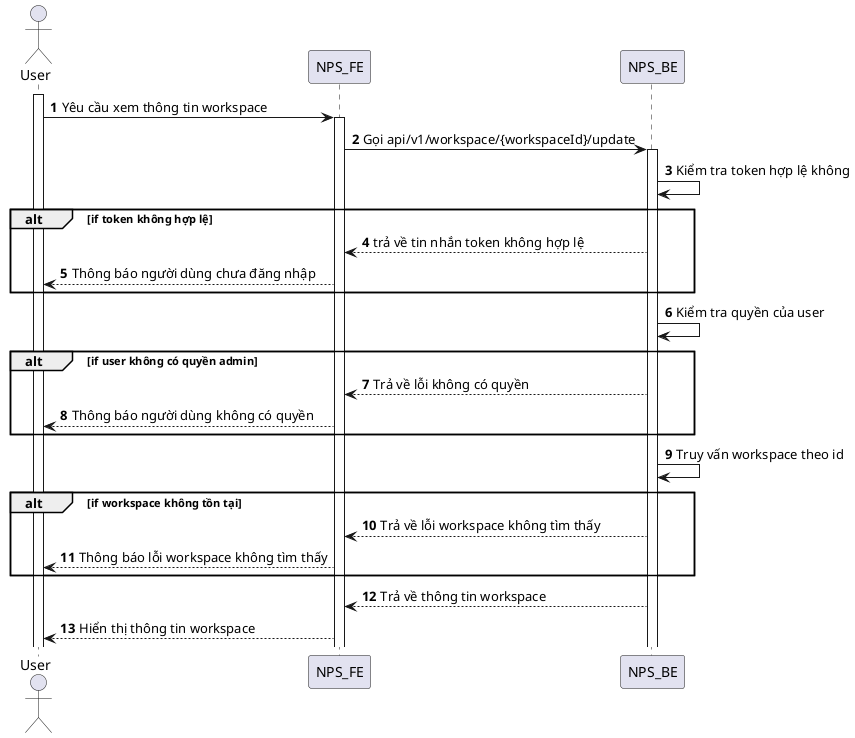 @startuml
autonumber
actor User
activate User
User -> NPS_FE: Yêu cầu xem thông tin workspace
activate NPS_FE
NPS_FE -> NPS_BE: Gọi api/v1/workspace/{workspaceId}/update
activate NPS_BE
NPS_BE -> NPS_BE: Kiểm tra token hợp lệ không
alt if token không hợp lệ
NPS_BE --> NPS_FE: trả về tin nhắn token không hợp lệ
NPS_FE --> User: Thông báo người dùng chưa đăng nhập
end
NPS_BE -> NPS_BE: Kiểm tra quyền của user
alt if user không có quyền admin
NPS_BE --> NPS_FE: Trả về lỗi không có quyền
NPS_FE --> User: Thông báo người dùng không có quyền
end
NPS_BE -> NPS_BE: Truy vấn workspace theo id
alt if workspace không tồn tại
NPS_BE --> NPS_FE: Trả về lỗi workspace không tìm thấy
NPS_FE --> User: Thông báo lỗi workspace không tìm thấy
end
NPS_BE --> NPS_FE: Trả về thông tin workspace
NPS_FE --> User: Hiển thị thông tin workspace
@enduml